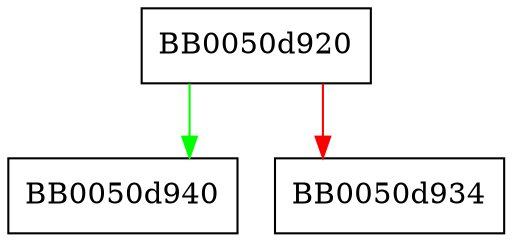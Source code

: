 digraph ossl_ackm_is_rx_pn_processable {
  node [shape="box"];
  graph [splines=ortho];
  BB0050d920 -> BB0050d940 [color="green"];
  BB0050d920 -> BB0050d934 [color="red"];
}